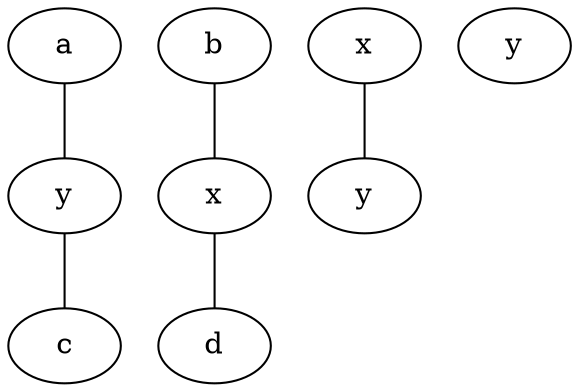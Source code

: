 graph subgraphs {
	subgraph prod1{
		a1[label=a]
		c1[label=c]
		y1[label=y]
		a1 -- y1 -- c1;
	}
	subgraph prod2{
		b2[label=b]
		d2[label=d]
		x2[label=x]
		b2 -- x2 -- d2;
	}
	subgraph prod3{
		x3[label=x]
		y3[label=y]
		x3 -- y3;
	}
	subgraph prod4{
		y4[label=y]
	}
}
